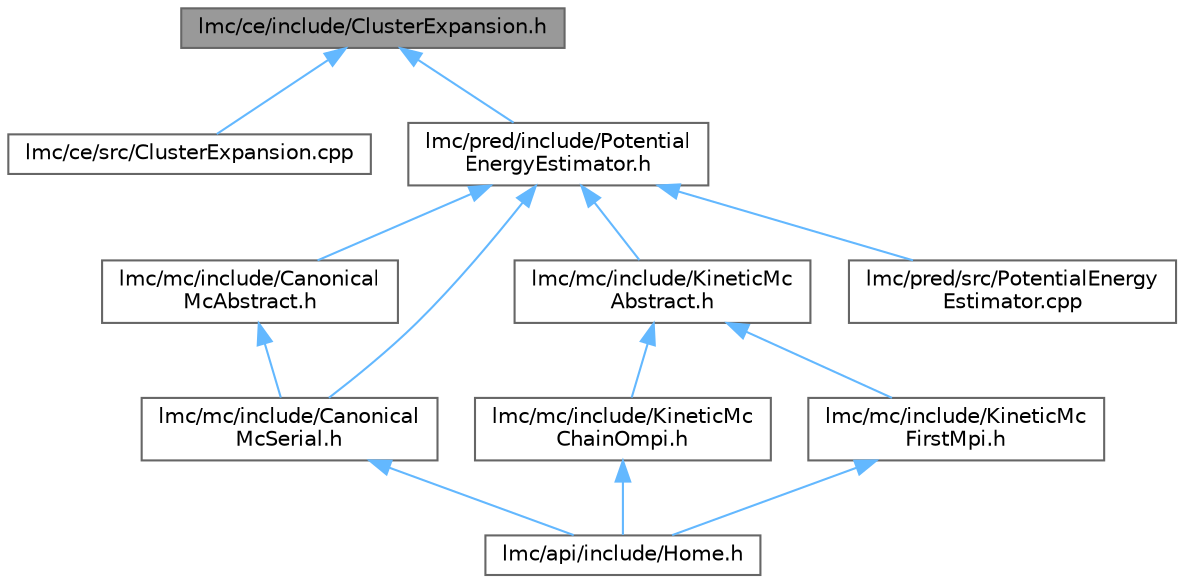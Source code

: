 digraph "lmc/ce/include/ClusterExpansion.h"
{
 // LATEX_PDF_SIZE
  bgcolor="transparent";
  edge [fontname=Helvetica,fontsize=10,labelfontname=Helvetica,labelfontsize=10];
  node [fontname=Helvetica,fontsize=10,shape=box,height=0.2,width=0.4];
  Node1 [id="Node000001",label="lmc/ce/include/ClusterExpansion.h",height=0.2,width=0.4,color="gray40", fillcolor="grey60", style="filled", fontcolor="black",tooltip="File for functions of ClusterExpansion methods."];
  Node1 -> Node2 [id="edge1_Node000001_Node000002",dir="back",color="steelblue1",style="solid",tooltip=" "];
  Node2 [id="Node000002",label="lmc/ce/src/ClusterExpansion.cpp",height=0.2,width=0.4,color="grey40", fillcolor="white", style="filled",URL="$ClusterExpansion_8cpp.html",tooltip="File for the implementation of ClusterExpansion methods."];
  Node1 -> Node3 [id="edge2_Node000001_Node000003",dir="back",color="steelblue1",style="solid",tooltip=" "];
  Node3 [id="Node000003",label="lmc/pred/include/Potential\lEnergyEstimator.h",height=0.2,width=0.4,color="grey40", fillcolor="white", style="filled",URL="$PotentialEnergyEstimator_8h.html",tooltip="File for the PotentialEnergyEstimator class definition."];
  Node3 -> Node4 [id="edge3_Node000003_Node000004",dir="back",color="steelblue1",style="solid",tooltip=" "];
  Node4 [id="Node000004",label="lmc/mc/include/Canonical\lMcAbstract.h",height=0.2,width=0.4,color="grey40", fillcolor="white", style="filled",URL="$CanonicalMcAbstract_8h.html",tooltip="File for CanonicalMcAbstract class declaration."];
  Node4 -> Node5 [id="edge4_Node000004_Node000005",dir="back",color="steelblue1",style="solid",tooltip=" "];
  Node5 [id="Node000005",label="lmc/mc/include/Canonical\lMcSerial.h",height=0.2,width=0.4,color="grey40", fillcolor="white", style="filled",URL="$CanonicalMcSerial_8h.html",tooltip="File for Canonical Monte Carlo Serial class declaration."];
  Node5 -> Node6 [id="edge5_Node000005_Node000006",dir="back",color="steelblue1",style="solid",tooltip=" "];
  Node6 [id="Node000006",label="lmc/api/include/Home.h",height=0.2,width=0.4,color="grey40", fillcolor="white", style="filled",URL="$Home_8h.html",tooltip="File for the Home class implementation."];
  Node3 -> Node5 [id="edge6_Node000003_Node000005",dir="back",color="steelblue1",style="solid",tooltip=" "];
  Node3 -> Node7 [id="edge7_Node000003_Node000007",dir="back",color="steelblue1",style="solid",tooltip=" "];
  Node7 [id="Node000007",label="lmc/mc/include/KineticMc\lAbstract.h",height=0.2,width=0.4,color="grey40", fillcolor="white", style="filled",URL="$KineticMcAbstract_8h.html",tooltip="File for Kinetic Monte Carlo Abstract class declaration."];
  Node7 -> Node8 [id="edge8_Node000007_Node000008",dir="back",color="steelblue1",style="solid",tooltip=" "];
  Node8 [id="Node000008",label="lmc/mc/include/KineticMc\lChainOmpi.h",height=0.2,width=0.4,color="grey40", fillcolor="white", style="filled",URL="$KineticMcChainOmpi_8h_source.html",tooltip=" "];
  Node8 -> Node6 [id="edge9_Node000008_Node000006",dir="back",color="steelblue1",style="solid",tooltip=" "];
  Node7 -> Node9 [id="edge10_Node000007_Node000009",dir="back",color="steelblue1",style="solid",tooltip=" "];
  Node9 [id="Node000009",label="lmc/mc/include/KineticMc\lFirstMpi.h",height=0.2,width=0.4,color="grey40", fillcolor="white", style="filled",URL="$KineticMcFirstMpi_8h.html",tooltip="File for the KineticMcFirstMpi class declaration."];
  Node9 -> Node6 [id="edge11_Node000009_Node000006",dir="back",color="steelblue1",style="solid",tooltip=" "];
  Node3 -> Node10 [id="edge12_Node000003_Node000010",dir="back",color="steelblue1",style="solid",tooltip=" "];
  Node10 [id="Node000010",label="lmc/pred/src/PotentialEnergy\lEstimator.cpp",height=0.2,width=0.4,color="grey40", fillcolor="white", style="filled",URL="$PotentialEnergyEstimator_8cpp.html",tooltip="File for the PotentialEnergyEstimator class implementation."];
}

